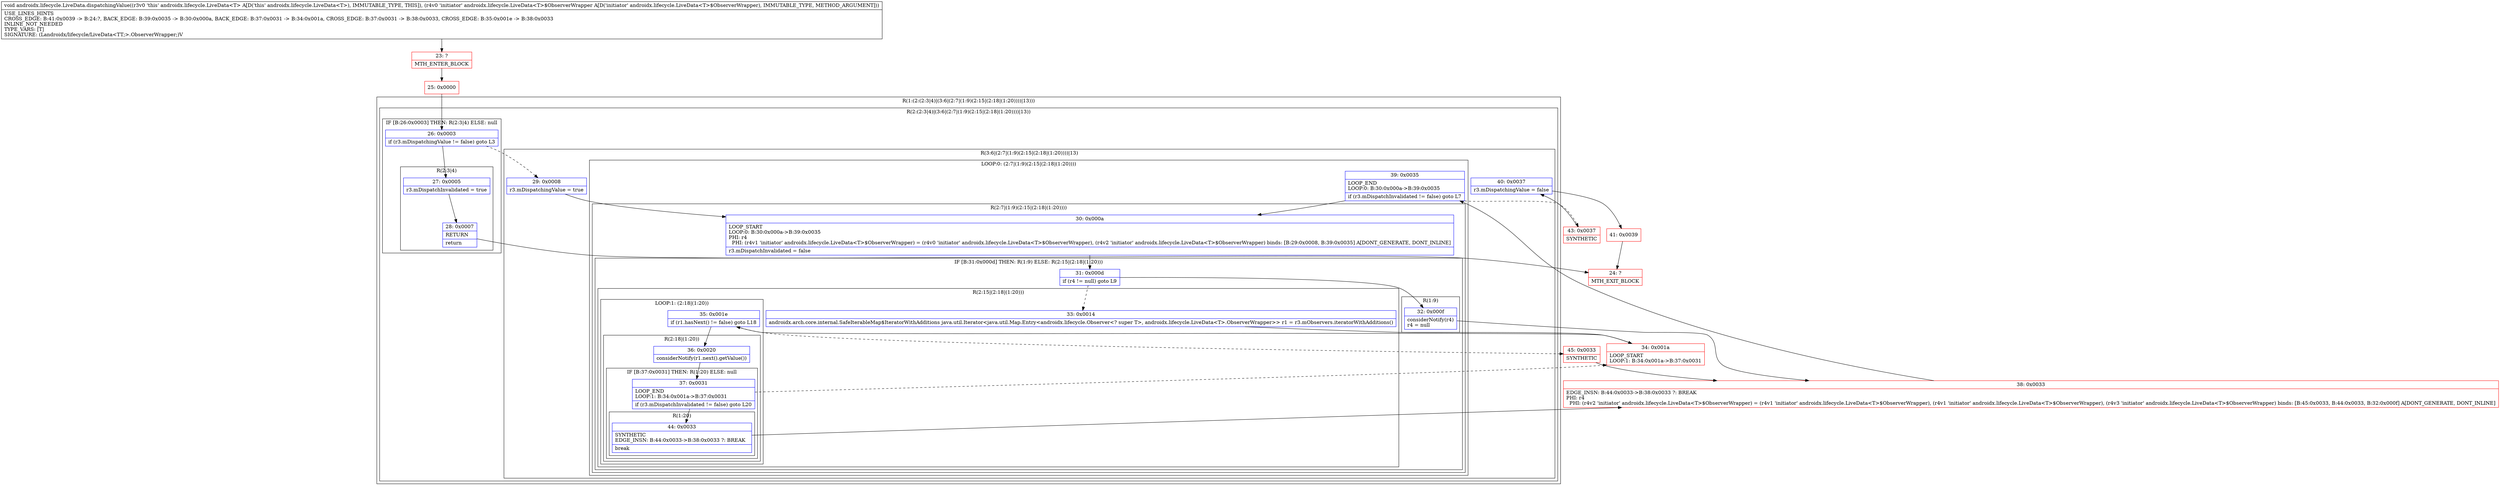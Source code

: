 digraph "CFG forandroidx.lifecycle.LiveData.dispatchingValue(Landroidx\/lifecycle\/LiveData$ObserverWrapper;)V" {
subgraph cluster_Region_1480542762 {
label = "R(1:(2:(2:3|4)|(3:6|(2:7|(1:9)(2:15|(2:18|(1:20))))|13)))";
node [shape=record,color=blue];
subgraph cluster_Region_1986316408 {
label = "R(2:(2:3|4)|(3:6|(2:7|(1:9)(2:15|(2:18|(1:20))))|13))";
node [shape=record,color=blue];
subgraph cluster_IfRegion_2118324610 {
label = "IF [B:26:0x0003] THEN: R(2:3|4) ELSE: null";
node [shape=record,color=blue];
Node_26 [shape=record,label="{26\:\ 0x0003|if (r3.mDispatchingValue != false) goto L3\l}"];
subgraph cluster_Region_166078654 {
label = "R(2:3|4)";
node [shape=record,color=blue];
Node_27 [shape=record,label="{27\:\ 0x0005|r3.mDispatchInvalidated = true\l}"];
Node_28 [shape=record,label="{28\:\ 0x0007|RETURN\l|return\l}"];
}
}
subgraph cluster_Region_732581298 {
label = "R(3:6|(2:7|(1:9)(2:15|(2:18|(1:20))))|13)";
node [shape=record,color=blue];
Node_29 [shape=record,label="{29\:\ 0x0008|r3.mDispatchingValue = true\l}"];
subgraph cluster_LoopRegion_2069723063 {
label = "LOOP:0: (2:7|(1:9)(2:15|(2:18|(1:20))))";
node [shape=record,color=blue];
Node_39 [shape=record,label="{39\:\ 0x0035|LOOP_END\lLOOP:0: B:30:0x000a\-\>B:39:0x0035\l|if (r3.mDispatchInvalidated != false) goto L7\l}"];
subgraph cluster_Region_502576735 {
label = "R(2:7|(1:9)(2:15|(2:18|(1:20))))";
node [shape=record,color=blue];
Node_30 [shape=record,label="{30\:\ 0x000a|LOOP_START\lLOOP:0: B:30:0x000a\-\>B:39:0x0035\lPHI: r4 \l  PHI: (r4v1 'initiator' androidx.lifecycle.LiveData\<T\>$ObserverWrapper) = (r4v0 'initiator' androidx.lifecycle.LiveData\<T\>$ObserverWrapper), (r4v2 'initiator' androidx.lifecycle.LiveData\<T\>$ObserverWrapper) binds: [B:29:0x0008, B:39:0x0035] A[DONT_GENERATE, DONT_INLINE]\l|r3.mDispatchInvalidated = false\l}"];
subgraph cluster_IfRegion_636472967 {
label = "IF [B:31:0x000d] THEN: R(1:9) ELSE: R(2:15|(2:18|(1:20)))";
node [shape=record,color=blue];
Node_31 [shape=record,label="{31\:\ 0x000d|if (r4 != null) goto L9\l}"];
subgraph cluster_Region_1557250133 {
label = "R(1:9)";
node [shape=record,color=blue];
Node_32 [shape=record,label="{32\:\ 0x000f|considerNotify(r4)\lr4 = null\l}"];
}
subgraph cluster_Region_982852502 {
label = "R(2:15|(2:18|(1:20)))";
node [shape=record,color=blue];
Node_33 [shape=record,label="{33\:\ 0x0014|androidx.arch.core.internal.SafeIterableMap$IteratorWithAdditions java.util.Iterator\<java.util.Map.Entry\<androidx.lifecycle.Observer\<? super T\>, androidx.lifecycle.LiveData\<T\>.ObserverWrapper\>\> r1 = r3.mObservers.iteratorWithAdditions()\l}"];
subgraph cluster_LoopRegion_1569415165 {
label = "LOOP:1: (2:18|(1:20))";
node [shape=record,color=blue];
Node_35 [shape=record,label="{35\:\ 0x001e|if (r1.hasNext() != false) goto L18\l}"];
subgraph cluster_Region_980230714 {
label = "R(2:18|(1:20))";
node [shape=record,color=blue];
Node_36 [shape=record,label="{36\:\ 0x0020|considerNotify(r1.next().getValue())\l}"];
subgraph cluster_IfRegion_1285678263 {
label = "IF [B:37:0x0031] THEN: R(1:20) ELSE: null";
node [shape=record,color=blue];
Node_37 [shape=record,label="{37\:\ 0x0031|LOOP_END\lLOOP:1: B:34:0x001a\-\>B:37:0x0031\l|if (r3.mDispatchInvalidated != false) goto L20\l}"];
subgraph cluster_Region_1952445746 {
label = "R(1:20)";
node [shape=record,color=blue];
Node_44 [shape=record,label="{44\:\ 0x0033|SYNTHETIC\lEDGE_INSN: B:44:0x0033\-\>B:38:0x0033 ?: BREAK  \l|break\l}"];
}
}
}
}
}
}
}
}
Node_40 [shape=record,label="{40\:\ 0x0037|r3.mDispatchingValue = false\l}"];
}
}
}
Node_23 [shape=record,color=red,label="{23\:\ ?|MTH_ENTER_BLOCK\l}"];
Node_25 [shape=record,color=red,label="{25\:\ 0x0000}"];
Node_24 [shape=record,color=red,label="{24\:\ ?|MTH_EXIT_BLOCK\l}"];
Node_38 [shape=record,color=red,label="{38\:\ 0x0033|EDGE_INSN: B:44:0x0033\-\>B:38:0x0033 ?: BREAK  \lPHI: r4 \l  PHI: (r4v2 'initiator' androidx.lifecycle.LiveData\<T\>$ObserverWrapper) = (r4v1 'initiator' androidx.lifecycle.LiveData\<T\>$ObserverWrapper), (r4v1 'initiator' androidx.lifecycle.LiveData\<T\>$ObserverWrapper), (r4v3 'initiator' androidx.lifecycle.LiveData\<T\>$ObserverWrapper) binds: [B:45:0x0033, B:44:0x0033, B:32:0x000f] A[DONT_GENERATE, DONT_INLINE]\l}"];
Node_43 [shape=record,color=red,label="{43\:\ 0x0037|SYNTHETIC\l}"];
Node_41 [shape=record,color=red,label="{41\:\ 0x0039}"];
Node_34 [shape=record,color=red,label="{34\:\ 0x001a|LOOP_START\lLOOP:1: B:34:0x001a\-\>B:37:0x0031\l}"];
Node_45 [shape=record,color=red,label="{45\:\ 0x0033|SYNTHETIC\l}"];
MethodNode[shape=record,label="{void androidx.lifecycle.LiveData.dispatchingValue((r3v0 'this' androidx.lifecycle.LiveData\<T\> A[D('this' androidx.lifecycle.LiveData\<T\>), IMMUTABLE_TYPE, THIS]), (r4v0 'initiator' androidx.lifecycle.LiveData\<T\>$ObserverWrapper A[D('initiator' androidx.lifecycle.LiveData\<T\>$ObserverWrapper), IMMUTABLE_TYPE, METHOD_ARGUMENT]))  | USE_LINES_HINTS\lCROSS_EDGE: B:41:0x0039 \-\> B:24:?, BACK_EDGE: B:39:0x0035 \-\> B:30:0x000a, BACK_EDGE: B:37:0x0031 \-\> B:34:0x001a, CROSS_EDGE: B:37:0x0031 \-\> B:38:0x0033, CROSS_EDGE: B:35:0x001e \-\> B:38:0x0033\lINLINE_NOT_NEEDED\lTYPE_VARS: [T]\lSIGNATURE: (Landroidx\/lifecycle\/LiveData\<TT;\>.ObserverWrapper;)V\l}"];
MethodNode -> Node_23;Node_26 -> Node_27;
Node_26 -> Node_29[style=dashed];
Node_27 -> Node_28;
Node_28 -> Node_24;
Node_29 -> Node_30;
Node_39 -> Node_30;
Node_39 -> Node_43[style=dashed];
Node_30 -> Node_31;
Node_31 -> Node_32;
Node_31 -> Node_33[style=dashed];
Node_32 -> Node_38;
Node_33 -> Node_34;
Node_35 -> Node_36;
Node_35 -> Node_45[style=dashed];
Node_36 -> Node_37;
Node_37 -> Node_34[style=dashed];
Node_37 -> Node_44;
Node_44 -> Node_38;
Node_40 -> Node_41;
Node_23 -> Node_25;
Node_25 -> Node_26;
Node_38 -> Node_39;
Node_43 -> Node_40;
Node_41 -> Node_24;
Node_34 -> Node_35;
Node_45 -> Node_38;
}

